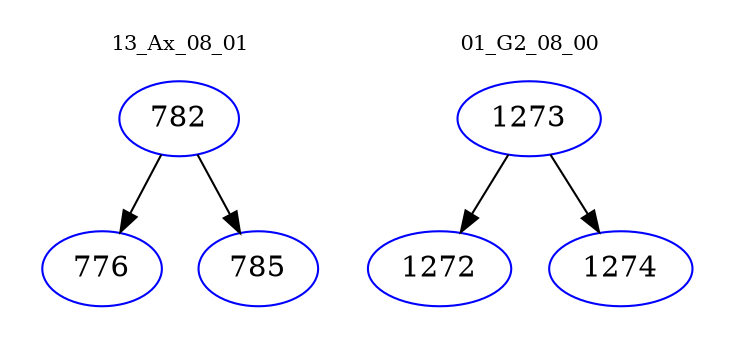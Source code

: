 digraph{
subgraph cluster_0 {
color = white
label = "13_Ax_08_01";
fontsize=10;
T0_782 [label="782", color="blue"]
T0_782 -> T0_776 [color="black"]
T0_776 [label="776", color="blue"]
T0_782 -> T0_785 [color="black"]
T0_785 [label="785", color="blue"]
}
subgraph cluster_1 {
color = white
label = "01_G2_08_00";
fontsize=10;
T1_1273 [label="1273", color="blue"]
T1_1273 -> T1_1272 [color="black"]
T1_1272 [label="1272", color="blue"]
T1_1273 -> T1_1274 [color="black"]
T1_1274 [label="1274", color="blue"]
}
}
